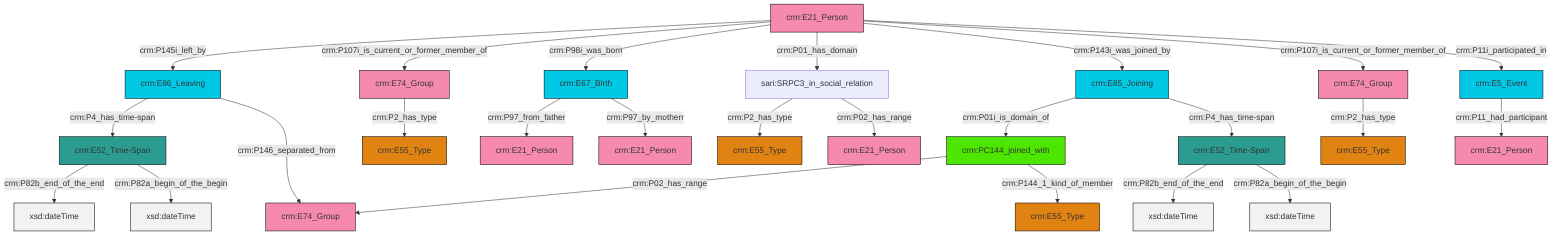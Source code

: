 graph TD
classDef Literal fill:#f2f2f2,stroke:#000000;
classDef CRM_Entity fill:#FFFFFF,stroke:#000000;
classDef Temporal_Entity fill:#00C9E6, stroke:#000000;
classDef Type fill:#E18312, stroke:#000000;
classDef Time-Span fill:#2C9C91, stroke:#000000;
classDef Appellation fill:#FFEB7F, stroke:#000000;
classDef Place fill:#008836, stroke:#000000;
classDef Persistent_Item fill:#B266B2, stroke:#000000;
classDef Conceptual_Object fill:#FFD700, stroke:#000000;
classDef Physical_Thing fill:#D2B48C, stroke:#000000;
classDef Actor fill:#f58aad, stroke:#000000;
classDef PC_Classes fill:#4ce600, stroke:#000000;
classDef Multi fill:#cccccc,stroke:#000000;

0["crm:E86_Leaving"]:::Temporal_Entity -->|crm:P4_has_time-span| 1["crm:E52_Time-Span"]:::Time-Span
6["crm:PC144_joined_with"]:::PC_Classes -->|crm:P02_has_range| 7["crm:E74_Group"]:::Actor
8["crm:E67_Birth"]:::Temporal_Entity -->|crm:P97_from_father| 9["crm:E21_Person"]:::Actor
0["crm:E86_Leaving"]:::Temporal_Entity -->|crm:P146_separated_from| 7["crm:E74_Group"]:::Actor
12["crm:E21_Person"]:::Actor -->|crm:P145i_left_by| 0["crm:E86_Leaving"]:::Temporal_Entity
10["crm:E5_Event"]:::Temporal_Entity -->|crm:P11_had_participant| 15["crm:E21_Person"]:::Actor
12["crm:E21_Person"]:::Actor -->|crm:P107i_is_current_or_former_member_of| 16["crm:E74_Group"]:::Actor
1["crm:E52_Time-Span"]:::Time-Span -->|crm:P82b_end_of_the_end| 17[xsd:dateTime]:::Literal
12["crm:E21_Person"]:::Actor -->|crm:P98i_was_born| 8["crm:E67_Birth"]:::Temporal_Entity
12["crm:E21_Person"]:::Actor -->|crm:P01_has_domain| 27["sari:SRPC3_in_social_relation"]:::Default
22["crm:E52_Time-Span"]:::Time-Span -->|crm:P82b_end_of_the_end| 31[xsd:dateTime]:::Literal
27["sari:SRPC3_in_social_relation"]:::Default -->|crm:P2_has_type| 2["crm:E55_Type"]:::Type
33["crm:E85_Joining"]:::Temporal_Entity -->|crm:P01i_is_domain_of| 6["crm:PC144_joined_with"]:::PC_Classes
12["crm:E21_Person"]:::Actor -->|crm:P143i_was_joined_by| 33["crm:E85_Joining"]:::Temporal_Entity
6["crm:PC144_joined_with"]:::PC_Classes -->|crm:P144_1_kind_of_member| 28["crm:E55_Type"]:::Type
33["crm:E85_Joining"]:::Temporal_Entity -->|crm:P4_has_time-span| 22["crm:E52_Time-Span"]:::Time-Span
16["crm:E74_Group"]:::Actor -->|crm:P2_has_type| 20["crm:E55_Type"]:::Type
1["crm:E52_Time-Span"]:::Time-Span -->|crm:P82a_begin_of_the_begin| 38[xsd:dateTime]:::Literal
12["crm:E21_Person"]:::Actor -->|crm:P107i_is_current_or_former_member_of| 41["crm:E74_Group"]:::Actor
41["crm:E74_Group"]:::Actor -->|crm:P2_has_type| 24["crm:E55_Type"]:::Type
8["crm:E67_Birth"]:::Temporal_Entity -->|crm:P97_by_motherr| 18["crm:E21_Person"]:::Actor
27["sari:SRPC3_in_social_relation"]:::Default -->|crm:P02_has_range| 4["crm:E21_Person"]:::Actor
12["crm:E21_Person"]:::Actor -->|crm:P11i_participated_in| 10["crm:E5_Event"]:::Temporal_Entity
22["crm:E52_Time-Span"]:::Time-Span -->|crm:P82a_begin_of_the_begin| 45[xsd:dateTime]:::Literal